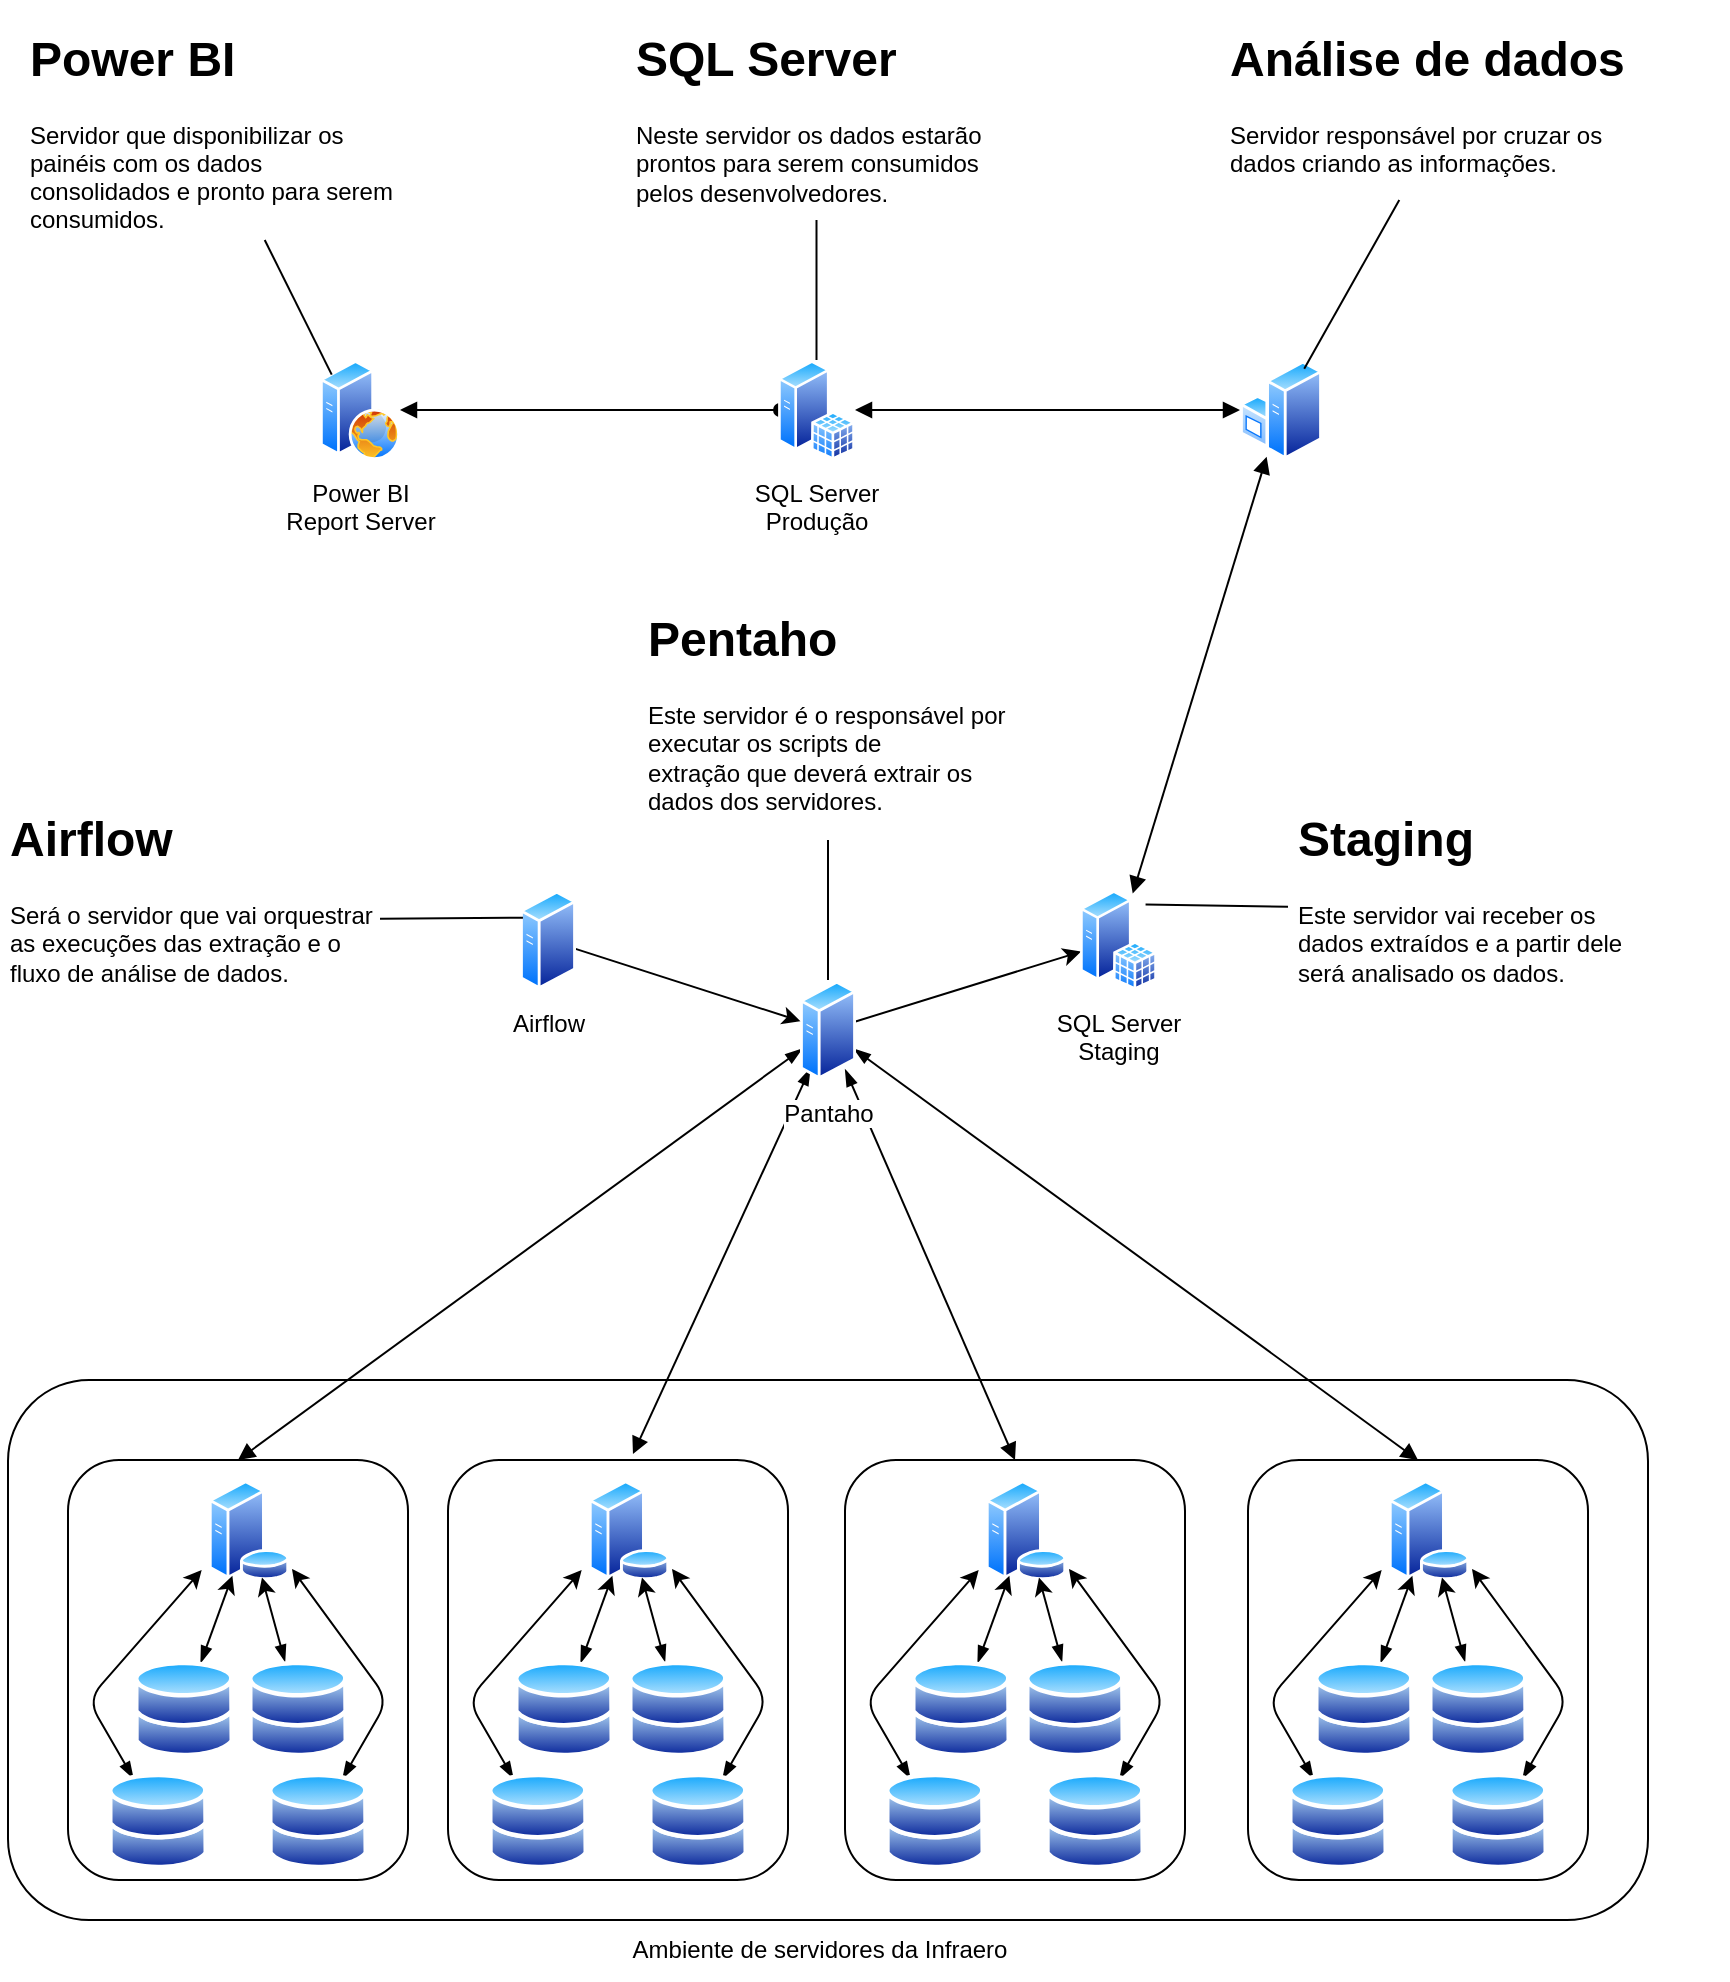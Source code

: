 <mxfile>
    <diagram id="6PAv4lNLbqfj1G8AT9-1" name="Página-1">
        <mxGraphModel dx="3596" dy="2743" grid="1" gridSize="10" guides="1" tooltips="1" connect="1" arrows="1" fold="1" page="1" pageScale="1" pageWidth="827" pageHeight="1169" math="0" shadow="0">
            <root>
                <mxCell id="0"/>
                <mxCell id="1" parent="0"/>
                <mxCell id="74" value="" style="rounded=1;whiteSpace=wrap;html=1;" parent="1" vertex="1">
                    <mxGeometry x="424" y="190" width="820" height="270" as="geometry"/>
                </mxCell>
                <mxCell id="69" value="" style="group" parent="1" vertex="1" connectable="0">
                    <mxGeometry x="842.5" y="230" width="441.5" height="250" as="geometry"/>
                </mxCell>
                <mxCell id="29" value="" style="rounded=1;whiteSpace=wrap;html=1;" parent="69" vertex="1">
                    <mxGeometry width="170" height="210" as="geometry"/>
                </mxCell>
                <mxCell id="30" value="" style="aspect=fixed;perimeter=ellipsePerimeter;html=1;align=center;shadow=0;dashed=0;spacingTop=3;image;image=img/lib/active_directory/database_server.svg;" parent="69" vertex="1">
                    <mxGeometry x="70" y="10" width="41" height="50" as="geometry"/>
                </mxCell>
                <mxCell id="31" style="edgeStyle=none;html=1;startArrow=blockThin;startFill=1;" parent="69" source="32" target="30" edge="1">
                    <mxGeometry relative="1" as="geometry"/>
                </mxCell>
                <mxCell id="32" value="" style="aspect=fixed;perimeter=ellipsePerimeter;html=1;align=center;shadow=0;dashed=0;spacingTop=3;image;image=img/lib/active_directory/databases.svg;" parent="69" vertex="1">
                    <mxGeometry x="33" y="100" width="50" height="49" as="geometry"/>
                </mxCell>
                <mxCell id="33" style="edgeStyle=none;html=1;startArrow=blockThin;startFill=1;" parent="69" source="34" target="30" edge="1">
                    <mxGeometry relative="1" as="geometry"/>
                </mxCell>
                <mxCell id="34" value="" style="aspect=fixed;perimeter=ellipsePerimeter;html=1;align=center;shadow=0;dashed=0;spacingTop=3;image;image=img/lib/active_directory/databases.svg;" parent="69" vertex="1">
                    <mxGeometry x="90" y="100" width="50" height="49" as="geometry"/>
                </mxCell>
                <mxCell id="35" style="edgeStyle=none;html=1;entryX=-0.077;entryY=0.9;entryDx=0;entryDy=0;entryPerimeter=0;startArrow=blockThin;startFill=1;" parent="69" source="36" target="30" edge="1">
                    <mxGeometry relative="1" as="geometry">
                        <Array as="points">
                            <mxPoint x="10" y="120"/>
                        </Array>
                    </mxGeometry>
                </mxCell>
                <mxCell id="36" value="" style="aspect=fixed;perimeter=ellipsePerimeter;html=1;align=center;shadow=0;dashed=0;spacingTop=3;image;image=img/lib/active_directory/databases.svg;" parent="69" vertex="1">
                    <mxGeometry x="20" y="156" width="50" height="49" as="geometry"/>
                </mxCell>
                <mxCell id="37" style="edgeStyle=none;html=1;entryX=1.024;entryY=0.889;entryDx=0;entryDy=0;startArrow=blockThin;startFill=1;entryPerimeter=0;" parent="69" source="38" target="30" edge="1">
                    <mxGeometry relative="1" as="geometry">
                        <Array as="points">
                            <mxPoint x="160" y="120"/>
                        </Array>
                    </mxGeometry>
                </mxCell>
                <mxCell id="38" value="" style="aspect=fixed;perimeter=ellipsePerimeter;html=1;align=center;shadow=0;dashed=0;spacingTop=3;image;image=img/lib/active_directory/databases.svg;" parent="69" vertex="1">
                    <mxGeometry x="100" y="156" width="50" height="49" as="geometry"/>
                </mxCell>
                <mxCell id="71" value="" style="group" parent="69" vertex="1" connectable="0">
                    <mxGeometry x="-388.5" width="830" height="240" as="geometry"/>
                </mxCell>
                <mxCell id="11" value="" style="rounded=1;whiteSpace=wrap;html=1;" parent="71" vertex="1">
                    <mxGeometry width="170" height="210" as="geometry"/>
                </mxCell>
                <mxCell id="2" value="" style="aspect=fixed;perimeter=ellipsePerimeter;html=1;align=center;shadow=0;dashed=0;spacingTop=3;image;image=img/lib/active_directory/database_server.svg;" parent="71" vertex="1">
                    <mxGeometry x="70" y="10" width="41" height="50" as="geometry"/>
                </mxCell>
                <mxCell id="15" style="edgeStyle=none;html=1;startArrow=blockThin;startFill=1;" parent="71" source="9" target="2" edge="1">
                    <mxGeometry relative="1" as="geometry"/>
                </mxCell>
                <mxCell id="9" value="" style="aspect=fixed;perimeter=ellipsePerimeter;html=1;align=center;shadow=0;dashed=0;spacingTop=3;image;image=img/lib/active_directory/databases.svg;" parent="71" vertex="1">
                    <mxGeometry x="33" y="100" width="50" height="49" as="geometry"/>
                </mxCell>
                <mxCell id="14" style="edgeStyle=none;html=1;startArrow=blockThin;startFill=1;" parent="71" source="10" target="2" edge="1">
                    <mxGeometry relative="1" as="geometry"/>
                </mxCell>
                <mxCell id="10" value="" style="aspect=fixed;perimeter=ellipsePerimeter;html=1;align=center;shadow=0;dashed=0;spacingTop=3;image;image=img/lib/active_directory/databases.svg;" parent="71" vertex="1">
                    <mxGeometry x="90" y="100" width="50" height="49" as="geometry"/>
                </mxCell>
                <mxCell id="16" style="edgeStyle=none;html=1;entryX=-0.077;entryY=0.9;entryDx=0;entryDy=0;entryPerimeter=0;startArrow=blockThin;startFill=1;" parent="71" source="12" target="2" edge="1">
                    <mxGeometry relative="1" as="geometry">
                        <Array as="points">
                            <mxPoint x="10" y="120"/>
                        </Array>
                    </mxGeometry>
                </mxCell>
                <mxCell id="12" value="" style="aspect=fixed;perimeter=ellipsePerimeter;html=1;align=center;shadow=0;dashed=0;spacingTop=3;image;image=img/lib/active_directory/databases.svg;" parent="71" vertex="1">
                    <mxGeometry x="20" y="156" width="50" height="49" as="geometry"/>
                </mxCell>
                <mxCell id="17" style="edgeStyle=none;html=1;entryX=1.024;entryY=0.889;entryDx=0;entryDy=0;startArrow=blockThin;startFill=1;entryPerimeter=0;" parent="71" source="13" target="2" edge="1">
                    <mxGeometry relative="1" as="geometry">
                        <Array as="points">
                            <mxPoint x="160" y="120"/>
                        </Array>
                    </mxGeometry>
                </mxCell>
                <mxCell id="13" value="" style="aspect=fixed;perimeter=ellipsePerimeter;html=1;align=center;shadow=0;dashed=0;spacingTop=3;image;image=img/lib/active_directory/databases.svg;" parent="71" vertex="1">
                    <mxGeometry x="100" y="156" width="50" height="49" as="geometry"/>
                </mxCell>
                <mxCell id="49" style="edgeStyle=none;html=1;entryX=0.5;entryY=0;entryDx=0;entryDy=0;startArrow=blockThin;startFill=1;endArrow=block;endFill=1;" parent="1" source="4" target="11" edge="1">
                    <mxGeometry relative="1" as="geometry"/>
                </mxCell>
                <mxCell id="51" style="edgeStyle=none;html=1;entryX=0.544;entryY=-0.014;entryDx=0;entryDy=0;entryPerimeter=0;startArrow=blockThin;startFill=1;endArrow=block;endFill=1;" parent="1" source="4" target="19" edge="1">
                    <mxGeometry relative="1" as="geometry"/>
                </mxCell>
                <mxCell id="52" style="edgeStyle=none;html=1;entryX=0.5;entryY=0;entryDx=0;entryDy=0;startArrow=blockThin;startFill=1;endArrow=block;endFill=1;" parent="1" source="4" target="29" edge="1">
                    <mxGeometry relative="1" as="geometry"/>
                </mxCell>
                <mxCell id="53" style="edgeStyle=none;html=1;entryX=0.5;entryY=0;entryDx=0;entryDy=0;startArrow=blockThin;startFill=1;endArrow=block;endFill=1;" parent="1" source="4" target="39" edge="1">
                    <mxGeometry relative="1" as="geometry"/>
                </mxCell>
                <mxCell id="63" style="edgeStyle=none;html=1;" parent="1" source="4" target="61" edge="1">
                    <mxGeometry relative="1" as="geometry">
                        <mxPoint x="930" y="20" as="targetPoint"/>
                    </mxGeometry>
                </mxCell>
                <mxCell id="4" value="Pantaho" style="aspect=fixed;perimeter=ellipsePerimeter;html=1;align=center;shadow=0;dashed=0;spacingTop=3;image;image=img/lib/active_directory/generic_server.svg;" parent="1" vertex="1">
                    <mxGeometry x="820" y="-10" width="28.0" height="50" as="geometry"/>
                </mxCell>
                <mxCell id="57" style="edgeStyle=none;html=1;entryX=1;entryY=0.5;entryDx=0;entryDy=0;startArrow=oval;startFill=1;endArrow=block;endFill=1;" parent="1" target="56" edge="1">
                    <mxGeometry relative="1" as="geometry">
                        <mxPoint x="810" y="-295" as="sourcePoint"/>
                    </mxGeometry>
                </mxCell>
                <mxCell id="5" value="SQL Server &lt;br&gt;Produção" style="aspect=fixed;perimeter=ellipsePerimeter;html=1;align=center;shadow=0;dashed=0;spacingTop=3;image;image=img/lib/active_directory/sql_server.svg;" parent="1" vertex="1">
                    <mxGeometry x="809" y="-320" width="38.5" height="50" as="geometry"/>
                </mxCell>
                <mxCell id="56" value="Power BI &lt;br&gt;Report Server" style="aspect=fixed;perimeter=ellipsePerimeter;html=1;align=center;shadow=0;dashed=0;spacingTop=3;image;image=img/lib/active_directory/web_server.svg;" parent="1" vertex="1">
                    <mxGeometry x="580" y="-320" width="40" height="50" as="geometry"/>
                </mxCell>
                <mxCell id="88" style="edgeStyle=none;html=1;startArrow=block;startFill=1;endArrow=block;endFill=1;" parent="1" source="58" target="61" edge="1">
                    <mxGeometry relative="1" as="geometry"/>
                </mxCell>
                <mxCell id="89" style="edgeStyle=none;html=1;startArrow=block;startFill=1;endArrow=block;endFill=1;" parent="1" source="58" target="5" edge="1">
                    <mxGeometry relative="1" as="geometry"/>
                </mxCell>
                <mxCell id="58" value="" style="aspect=fixed;perimeter=ellipsePerimeter;html=1;align=center;shadow=0;dashed=0;spacingTop=3;image;image=img/lib/active_directory/windows_server.svg;" parent="1" vertex="1">
                    <mxGeometry x="1040" y="-320" width="41" height="50" as="geometry"/>
                </mxCell>
                <mxCell id="61" value="SQL Server &lt;br&gt;Staging" style="aspect=fixed;perimeter=ellipsePerimeter;html=1;align=center;shadow=0;dashed=0;spacingTop=3;image;image=img/lib/active_directory/sql_server.svg;" parent="1" vertex="1">
                    <mxGeometry x="960" y="-55" width="38.5" height="50" as="geometry"/>
                </mxCell>
                <mxCell id="65" style="edgeStyle=none;html=1;" parent="1" source="64" target="4" edge="1">
                    <mxGeometry relative="1" as="geometry"/>
                </mxCell>
                <mxCell id="64" value="Airflow" style="aspect=fixed;perimeter=ellipsePerimeter;html=1;align=center;shadow=0;dashed=0;spacingTop=3;image;image=img/lib/active_directory/generic_server.svg;" parent="1" vertex="1">
                    <mxGeometry x="680" y="-55" width="28.0" height="50" as="geometry"/>
                </mxCell>
                <mxCell id="68" value="" style="group" parent="1" vertex="1" connectable="0">
                    <mxGeometry x="1044" y="230" width="170" height="210" as="geometry"/>
                </mxCell>
                <mxCell id="39" value="" style="rounded=1;whiteSpace=wrap;html=1;" parent="68" vertex="1">
                    <mxGeometry width="170" height="210" as="geometry"/>
                </mxCell>
                <mxCell id="40" value="" style="aspect=fixed;perimeter=ellipsePerimeter;html=1;align=center;shadow=0;dashed=0;spacingTop=3;image;image=img/lib/active_directory/database_server.svg;" parent="68" vertex="1">
                    <mxGeometry x="70" y="10" width="41" height="50" as="geometry"/>
                </mxCell>
                <mxCell id="41" style="edgeStyle=none;html=1;startArrow=blockThin;startFill=1;" parent="68" source="42" target="40" edge="1">
                    <mxGeometry relative="1" as="geometry"/>
                </mxCell>
                <mxCell id="42" value="" style="aspect=fixed;perimeter=ellipsePerimeter;html=1;align=center;shadow=0;dashed=0;spacingTop=3;image;image=img/lib/active_directory/databases.svg;" parent="68" vertex="1">
                    <mxGeometry x="33" y="100" width="50" height="49" as="geometry"/>
                </mxCell>
                <mxCell id="43" style="edgeStyle=none;html=1;startArrow=blockThin;startFill=1;" parent="68" source="44" target="40" edge="1">
                    <mxGeometry relative="1" as="geometry"/>
                </mxCell>
                <mxCell id="44" value="" style="aspect=fixed;perimeter=ellipsePerimeter;html=1;align=center;shadow=0;dashed=0;spacingTop=3;image;image=img/lib/active_directory/databases.svg;" parent="68" vertex="1">
                    <mxGeometry x="90" y="100" width="50" height="49" as="geometry"/>
                </mxCell>
                <mxCell id="45" style="edgeStyle=none;html=1;entryX=-0.077;entryY=0.9;entryDx=0;entryDy=0;entryPerimeter=0;startArrow=blockThin;startFill=1;" parent="68" source="46" target="40" edge="1">
                    <mxGeometry relative="1" as="geometry">
                        <Array as="points">
                            <mxPoint x="10" y="120"/>
                        </Array>
                    </mxGeometry>
                </mxCell>
                <mxCell id="46" value="" style="aspect=fixed;perimeter=ellipsePerimeter;html=1;align=center;shadow=0;dashed=0;spacingTop=3;image;image=img/lib/active_directory/databases.svg;" parent="68" vertex="1">
                    <mxGeometry x="20" y="156" width="50" height="49" as="geometry"/>
                </mxCell>
                <mxCell id="47" style="edgeStyle=none;html=1;entryX=1.024;entryY=0.889;entryDx=0;entryDy=0;startArrow=blockThin;startFill=1;entryPerimeter=0;" parent="68" source="48" target="40" edge="1">
                    <mxGeometry relative="1" as="geometry">
                        <Array as="points">
                            <mxPoint x="160" y="120"/>
                        </Array>
                    </mxGeometry>
                </mxCell>
                <mxCell id="48" value="" style="aspect=fixed;perimeter=ellipsePerimeter;html=1;align=center;shadow=0;dashed=0;spacingTop=3;image;image=img/lib/active_directory/databases.svg;" parent="68" vertex="1">
                    <mxGeometry x="100" y="156" width="50" height="49" as="geometry"/>
                </mxCell>
                <mxCell id="70" value="" style="group" parent="1" vertex="1" connectable="0">
                    <mxGeometry x="644" y="230" width="170" height="210" as="geometry"/>
                </mxCell>
                <mxCell id="19" value="" style="rounded=1;whiteSpace=wrap;html=1;" parent="70" vertex="1">
                    <mxGeometry width="170" height="210" as="geometry"/>
                </mxCell>
                <mxCell id="20" value="" style="aspect=fixed;perimeter=ellipsePerimeter;html=1;align=center;shadow=0;dashed=0;spacingTop=3;image;image=img/lib/active_directory/database_server.svg;" parent="70" vertex="1">
                    <mxGeometry x="70" y="10" width="41" height="50" as="geometry"/>
                </mxCell>
                <mxCell id="21" style="edgeStyle=none;html=1;startArrow=blockThin;startFill=1;" parent="70" source="22" target="20" edge="1">
                    <mxGeometry relative="1" as="geometry"/>
                </mxCell>
                <mxCell id="22" value="" style="aspect=fixed;perimeter=ellipsePerimeter;html=1;align=center;shadow=0;dashed=0;spacingTop=3;image;image=img/lib/active_directory/databases.svg;" parent="70" vertex="1">
                    <mxGeometry x="33" y="100" width="50" height="49" as="geometry"/>
                </mxCell>
                <mxCell id="23" style="edgeStyle=none;html=1;startArrow=blockThin;startFill=1;" parent="70" source="24" target="20" edge="1">
                    <mxGeometry relative="1" as="geometry"/>
                </mxCell>
                <mxCell id="24" value="" style="aspect=fixed;perimeter=ellipsePerimeter;html=1;align=center;shadow=0;dashed=0;spacingTop=3;image;image=img/lib/active_directory/databases.svg;" parent="70" vertex="1">
                    <mxGeometry x="90" y="100" width="50" height="49" as="geometry"/>
                </mxCell>
                <mxCell id="25" style="edgeStyle=none;html=1;entryX=-0.077;entryY=0.9;entryDx=0;entryDy=0;entryPerimeter=0;startArrow=blockThin;startFill=1;" parent="70" source="26" target="20" edge="1">
                    <mxGeometry relative="1" as="geometry">
                        <Array as="points">
                            <mxPoint x="10" y="120"/>
                        </Array>
                    </mxGeometry>
                </mxCell>
                <mxCell id="26" value="" style="aspect=fixed;perimeter=ellipsePerimeter;html=1;align=center;shadow=0;dashed=0;spacingTop=3;image;image=img/lib/active_directory/databases.svg;" parent="70" vertex="1">
                    <mxGeometry x="20" y="156" width="50" height="49" as="geometry"/>
                </mxCell>
                <mxCell id="27" style="edgeStyle=none;html=1;entryX=1.024;entryY=0.889;entryDx=0;entryDy=0;startArrow=blockThin;startFill=1;entryPerimeter=0;" parent="70" source="28" target="20" edge="1">
                    <mxGeometry relative="1" as="geometry">
                        <Array as="points">
                            <mxPoint x="160" y="120"/>
                        </Array>
                    </mxGeometry>
                </mxCell>
                <mxCell id="28" value="" style="aspect=fixed;perimeter=ellipsePerimeter;html=1;align=center;shadow=0;dashed=0;spacingTop=3;image;image=img/lib/active_directory/databases.svg;" parent="70" vertex="1">
                    <mxGeometry x="100" y="156" width="50" height="49" as="geometry"/>
                </mxCell>
                <mxCell id="76" value="Ambiente de servidores da Infraero" style="text;html=1;strokeColor=none;fillColor=none;align=center;verticalAlign=middle;whiteSpace=wrap;rounded=0;" parent="1" vertex="1">
                    <mxGeometry x="726.75" y="460" width="206" height="30" as="geometry"/>
                </mxCell>
                <mxCell id="78" style="edgeStyle=none;html=1;startArrow=none;startFill=0;endArrow=none;endFill=0;entryX=0.5;entryY=0;entryDx=0;entryDy=0;" parent="1" source="77" target="4" edge="1">
                    <mxGeometry relative="1" as="geometry">
                        <mxPoint x="910" y="80" as="targetPoint"/>
                    </mxGeometry>
                </mxCell>
                <mxCell id="77" value="&lt;h1&gt;Pentaho&lt;/h1&gt;&lt;p style=&quot;background-image: initial; background-position: initial; background-size: initial; background-repeat: initial; background-attachment: initial; background-origin: initial; background-clip: initial;&quot;&gt;&lt;span style=&quot;font-size: 9pt; font-family: Helvetica, sans-serif;&quot;&gt;Este servidor é o responsável por executar os scripts de&lt;br/&gt;extração que deverá extrair os dados dos servidores.&lt;/span&gt;&lt;/p&gt;" style="text;html=1;strokeColor=none;fillColor=none;spacing=5;spacingTop=-20;whiteSpace=wrap;overflow=hidden;rounded=0;" parent="1" vertex="1">
                    <mxGeometry x="739" y="-200" width="190" height="120" as="geometry"/>
                </mxCell>
                <mxCell id="80" style="edgeStyle=none;html=1;entryX=0;entryY=0.25;entryDx=0;entryDy=0;startArrow=none;startFill=0;endArrow=none;endFill=0;" parent="1" source="79" target="64" edge="1">
                    <mxGeometry relative="1" as="geometry"/>
                </mxCell>
                <mxCell id="79" value="&lt;h1&gt;Airflow&lt;/h1&gt;&lt;p style=&quot;background-image: initial; background-position: initial; background-size: initial; background-repeat: initial; background-attachment: initial; background-origin: initial; background-clip: initial;&quot;&gt;&lt;span style=&quot;font-size: 9pt; font-family: Helvetica, sans-serif;&quot;&gt;Será o servidor que vai orquestrar as execuções das extração e o&lt;br/&gt;fluxo de análise de dados.&lt;/span&gt;&lt;/p&gt;" style="text;html=1;strokeColor=none;fillColor=none;spacing=5;spacingTop=-20;whiteSpace=wrap;overflow=hidden;rounded=0;" parent="1" vertex="1">
                    <mxGeometry x="420" y="-100" width="190" height="120" as="geometry"/>
                </mxCell>
                <mxCell id="82" style="edgeStyle=none;html=1;startArrow=none;startFill=0;endArrow=none;endFill=0;entryX=1;entryY=0;entryDx=0;entryDy=0;" parent="1" source="81" target="61" edge="1">
                    <mxGeometry relative="1" as="geometry"/>
                </mxCell>
                <mxCell id="81" value="&lt;h1&gt;Staging&lt;/h1&gt;&lt;p style=&quot;background-image: initial; background-position: initial; background-size: initial; background-repeat: initial; background-attachment: initial; background-origin: initial; background-clip: initial;&quot;&gt;&lt;span style=&quot;font-size: 9pt; font-family: Helvetica, sans-serif;&quot;&gt;Este servidor vai receber os dados extraídos e a partir dele&lt;br/&gt;será analisado os dados.&lt;/span&gt;&lt;/p&gt;" style="text;html=1;strokeColor=none;fillColor=none;spacing=5;spacingTop=-20;whiteSpace=wrap;overflow=hidden;rounded=0;" parent="1" vertex="1">
                    <mxGeometry x="1064" y="-100" width="183" height="110" as="geometry"/>
                </mxCell>
                <mxCell id="84" style="edgeStyle=none;html=1;entryX=0;entryY=0;entryDx=0;entryDy=0;startArrow=none;startFill=0;endArrow=none;endFill=0;" parent="1" source="83" target="56" edge="1">
                    <mxGeometry relative="1" as="geometry"/>
                </mxCell>
                <mxCell id="83" value="&lt;h1&gt;Power BI&lt;/h1&gt;&lt;p style=&quot;line-height: normal; background-image: initial; background-position: initial; background-size: initial; background-repeat: initial; background-attachment: initial; background-origin: initial; background-clip: initial;&quot; class=&quot;MsoNormal&quot;&gt;&lt;span style=&quot;font-family: Helvetica, sans-serif; font-size: 9pt; background-color: initial;&quot;&gt;Servidor que disponibilizar os painéis com os dados&lt;br/&gt;consolidados e pronto para serem consumidos.&lt;/span&gt;&lt;br&gt;&lt;/p&gt;" style="text;html=1;strokeColor=none;fillColor=none;spacing=5;spacingTop=-20;whiteSpace=wrap;overflow=hidden;rounded=0;" parent="1" vertex="1">
                    <mxGeometry x="430" y="-490" width="190" height="110" as="geometry"/>
                </mxCell>
                <mxCell id="86" style="edgeStyle=none;html=1;startArrow=none;startFill=0;endArrow=none;endFill=0;" parent="1" source="85" target="5" edge="1">
                    <mxGeometry relative="1" as="geometry"/>
                </mxCell>
                <mxCell id="85" value="&lt;h1&gt;SQL Server&lt;/h1&gt;&lt;p style=&quot;background-image: initial; background-position: initial; background-size: initial; background-repeat: initial; background-attachment: initial; background-origin: initial; background-clip: initial;&quot;&gt;&lt;span style=&quot;font-size: 9pt; font-family: Helvetica, sans-serif;&quot;&gt;Neste servidor os dados estarão prontos para serem consumidos&lt;br/&gt;pelos desenvolvedores.&lt;/span&gt;&lt;/p&gt;" style="text;html=1;strokeColor=none;fillColor=none;spacing=5;spacingTop=-20;whiteSpace=wrap;overflow=hidden;rounded=0;" parent="1" vertex="1">
                    <mxGeometry x="733.25" y="-490" width="190" height="100" as="geometry"/>
                </mxCell>
                <mxCell id="91" style="edgeStyle=none;html=1;startArrow=none;startFill=0;endArrow=none;endFill=0;" parent="1" source="90" target="58" edge="1">
                    <mxGeometry relative="1" as="geometry"/>
                </mxCell>
                <mxCell id="90" value="&lt;h1&gt;Análise de dados&lt;/h1&gt;&lt;p&gt;Servidor responsável por cruzar os dados criando as informações.&lt;/p&gt;" style="text;html=1;strokeColor=none;fillColor=none;spacing=5;spacingTop=-20;whiteSpace=wrap;overflow=hidden;rounded=0;" parent="1" vertex="1">
                    <mxGeometry x="1030" y="-490" width="230" height="90" as="geometry"/>
                </mxCell>
            </root>
        </mxGraphModel>
    </diagram>
</mxfile>